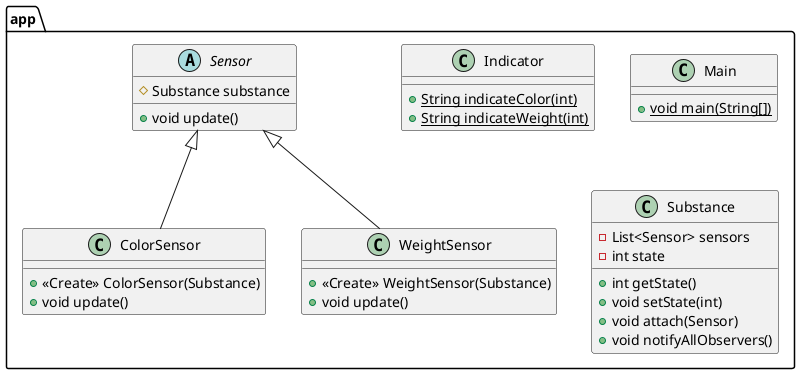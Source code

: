 @startuml
class app.ColorSensor {
+ <<Create>> ColorSensor(Substance)
+ void update()
}
class app.Indicator {
+ {static} String indicateColor(int)
+ {static} String indicateWeight(int)
}
class app.WeightSensor {
+ <<Create>> WeightSensor(Substance)
+ void update()
}
class app.Main {
+ {static} void main(String[])
}
class app.Substance {
- List<Sensor> sensors
- int state
+ int getState()
+ void setState(int)
+ void attach(Sensor)
+ void notifyAllObservers()
}
abstract class app.Sensor {
# Substance substance
+ void update()
}


app.Sensor <|-- app.ColorSensor
app.Sensor <|-- app.WeightSensor
@enduml